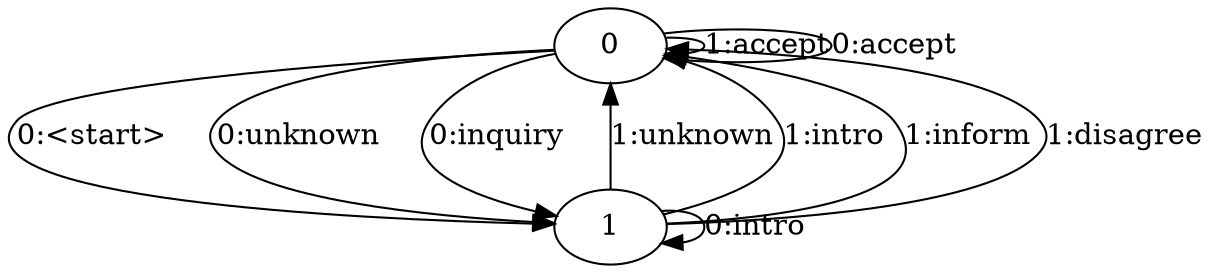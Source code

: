 digraph "intents_1.wfst" {
	0 -> 1 [label="0:<start>"]
	0 -> 1 [label="0:unknown"]
	0 -> 1 [label="0:inquiry"]
	0 -> 0 [label="1:accept"]
	0 -> 0 [label="0:accept"]
	1 -> 0 [label="1:unknown"]
	1 -> 1 [label="0:intro"]
	1 -> 0 [label="1:intro"]
	1 -> 0 [label="1:inform"]
	1 -> 0 [label="1:disagree"]
}
